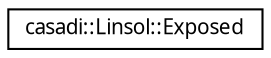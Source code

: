 digraph "Graphical Class Hierarchy"
{
  edge [fontname="FreeSans.ttf",fontsize="10",labelfontname="FreeSans.ttf",labelfontsize="10"];
  node [fontname="FreeSans.ttf",fontsize="10",shape=record];
  rankdir="LR";
  Node1 [label="casadi::Linsol::Exposed",height=0.2,width=0.4,color="black", fillcolor="white", style="filled",URL="$d5/daf/structcasadi_1_1Linsol_1_1Exposed.html"];
}
